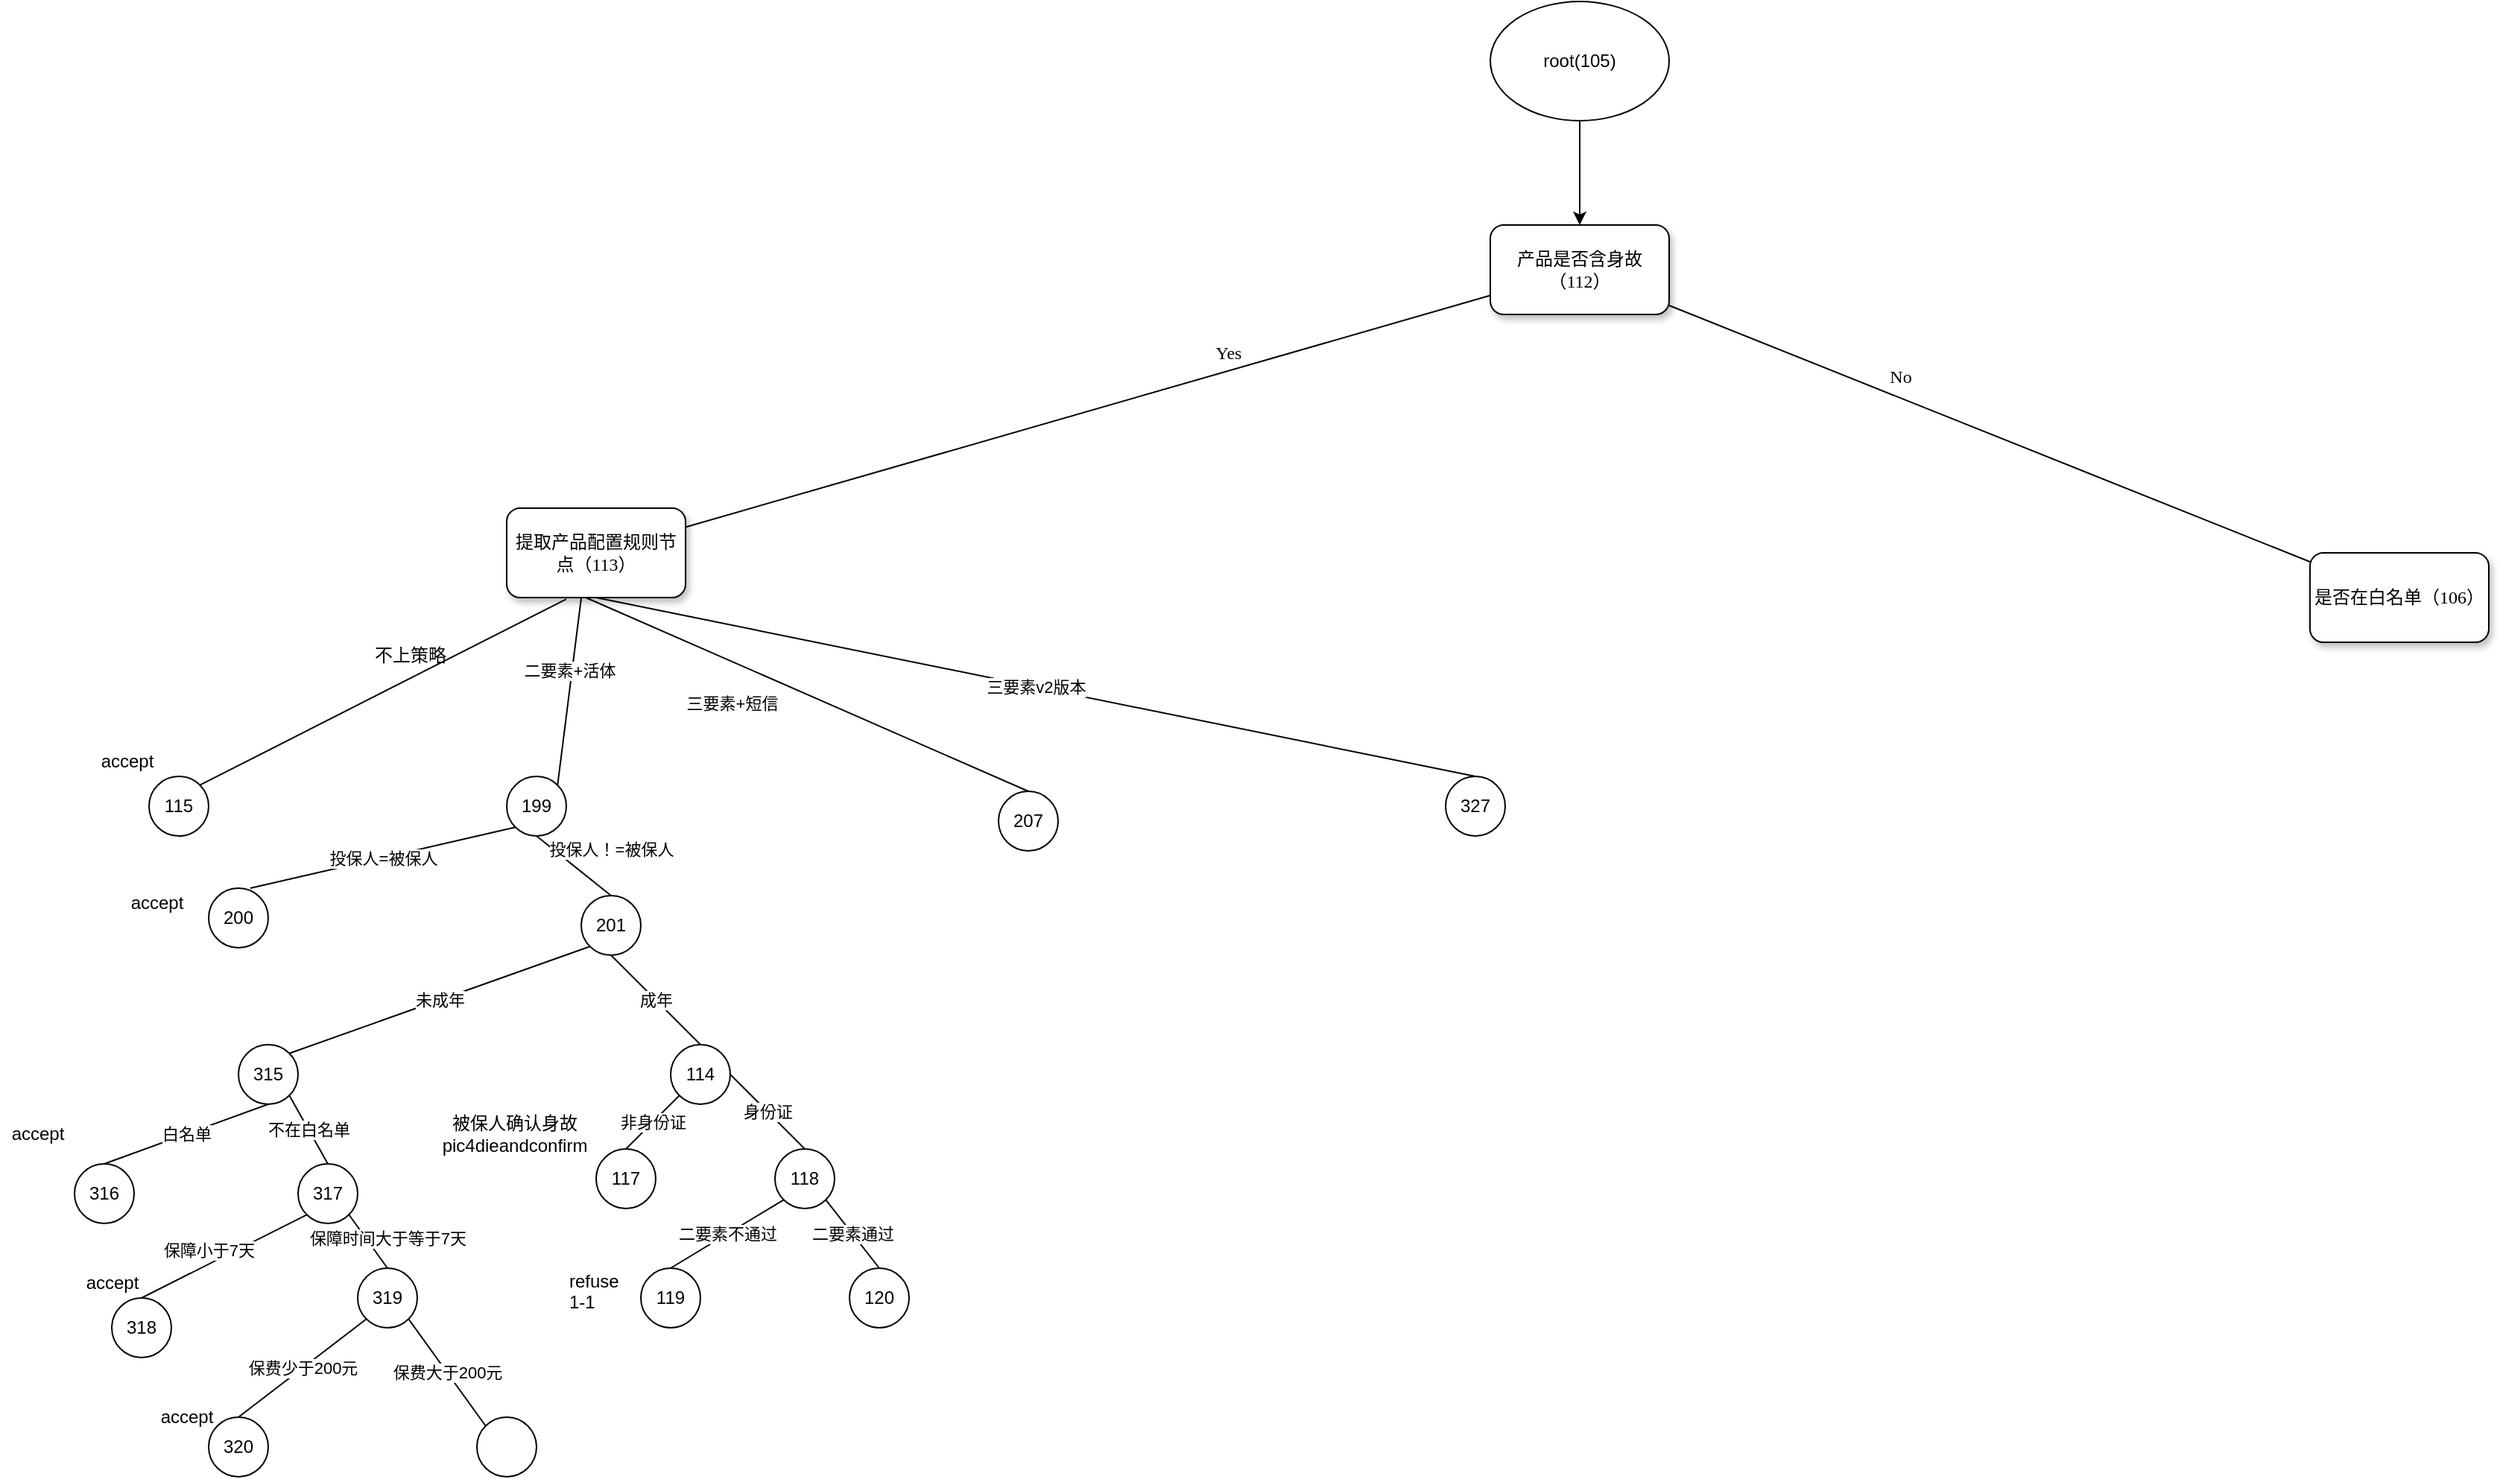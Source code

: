 <mxfile version="13.8.2" type="github">
  <diagram name="Page-1" id="10a91c8b-09ff-31b1-d368-03940ed4cc9e">
    <mxGraphModel dx="2522" dy="1595" grid="1" gridSize="10" guides="1" tooltips="1" connect="1" arrows="1" fold="1" page="1" pageScale="1" pageWidth="1100" pageHeight="850" background="#ffffff" math="0" shadow="0">
      <root>
        <mxCell id="0" />
        <mxCell id="1" parent="0" />
        <mxCell id="62893188c0fa7362-1" value="产品是否含身故（112）" style="whiteSpace=wrap;html=1;rounded=1;shadow=1;labelBackgroundColor=none;strokeWidth=1;fontFamily=Verdana;fontSize=12;align=center;" parent="1" vertex="1">
          <mxGeometry x="940" y="-60" width="120" height="60" as="geometry" />
        </mxCell>
        <mxCell id="62893188c0fa7362-2" value="提取产品配置规则节点（113）" style="whiteSpace=wrap;html=1;rounded=1;shadow=1;labelBackgroundColor=none;strokeWidth=1;fontFamily=Verdana;fontSize=12;align=center;" parent="1" vertex="1">
          <mxGeometry x="280" y="130" width="120" height="60" as="geometry" />
        </mxCell>
        <mxCell id="62893188c0fa7362-3" value="是否在白名单（106）" style="whiteSpace=wrap;html=1;rounded=1;shadow=1;labelBackgroundColor=none;strokeWidth=1;fontFamily=Verdana;fontSize=12;align=center;" parent="1" vertex="1">
          <mxGeometry x="1490" y="160" width="120" height="60" as="geometry" />
        </mxCell>
        <mxCell id="62893188c0fa7362-4" value="No" style="rounded=0;html=1;labelBackgroundColor=none;startArrow=none;startFill=0;startSize=5;endArrow=none;endFill=0;endSize=5;jettySize=auto;orthogonalLoop=1;strokeWidth=1;fontFamily=Verdana;fontSize=12" parent="1" source="62893188c0fa7362-1" target="62893188c0fa7362-3" edge="1">
          <mxGeometry x="-0.3" y="13" relative="1" as="geometry">
            <mxPoint as="offset" />
          </mxGeometry>
        </mxCell>
        <mxCell id="62893188c0fa7362-5" value="Yes" style="rounded=0;html=1;labelBackgroundColor=none;startArrow=none;startFill=0;startSize=5;endArrow=none;endFill=0;endSize=5;jettySize=auto;orthogonalLoop=1;strokeWidth=1;fontFamily=Verdana;fontSize=12" parent="1" source="62893188c0fa7362-1" target="62893188c0fa7362-2" edge="1">
          <mxGeometry x="-0.359" y="-11" relative="1" as="geometry">
            <mxPoint as="offset" />
          </mxGeometry>
        </mxCell>
        <mxCell id="62893188c0fa7362-14" value="不上策略" style="rounded=0;html=1;labelBackgroundColor=none;startArrow=none;startFill=0;startSize=5;endArrow=none;endFill=0;endSize=5;jettySize=auto;orthogonalLoop=1;strokeWidth=1;fontFamily=Verdana;fontSize=12;exitX=0.333;exitY=1.017;exitDx=0;exitDy=0;exitPerimeter=0;entryX=1;entryY=0;entryDx=0;entryDy=0;" parent="1" source="62893188c0fa7362-2" target="k_FtLC-OP6g6ujeGB-re-13" edge="1">
          <mxGeometry x="-0.2" y="-14" relative="1" as="geometry">
            <mxPoint as="offset" />
            <mxPoint x="170" y="309.474" as="targetPoint" />
          </mxGeometry>
        </mxCell>
        <mxCell id="k_FtLC-OP6g6ujeGB-re-54" style="edgeStyle=orthogonalEdgeStyle;rounded=0;orthogonalLoop=1;jettySize=auto;html=1;" edge="1" parent="1" source="k_FtLC-OP6g6ujeGB-re-1" target="62893188c0fa7362-1">
          <mxGeometry relative="1" as="geometry" />
        </mxCell>
        <mxCell id="k_FtLC-OP6g6ujeGB-re-1" value="root(105)" style="ellipse;whiteSpace=wrap;html=1;" vertex="1" parent="1">
          <mxGeometry x="940" y="-210" width="120" height="80" as="geometry" />
        </mxCell>
        <mxCell id="k_FtLC-OP6g6ujeGB-re-12" value="二要素+活体" style="endArrow=none;html=1;exitX=1;exitY=0;exitDx=0;exitDy=0;entryX=0.417;entryY=1;entryDx=0;entryDy=0;entryPerimeter=0;" edge="1" parent="1" source="k_FtLC-OP6g6ujeGB-re-14" target="62893188c0fa7362-2">
          <mxGeometry x="0.211" y="2" width="50" height="50" relative="1" as="geometry">
            <mxPoint x="300" y="310" as="sourcePoint" />
            <mxPoint x="450" y="230" as="targetPoint" />
            <mxPoint as="offset" />
          </mxGeometry>
        </mxCell>
        <mxCell id="k_FtLC-OP6g6ujeGB-re-13" value="115" style="ellipse;whiteSpace=wrap;html=1;aspect=fixed;" vertex="1" parent="1">
          <mxGeometry x="40" y="310" width="40" height="40" as="geometry" />
        </mxCell>
        <mxCell id="k_FtLC-OP6g6ujeGB-re-14" value="199" style="ellipse;whiteSpace=wrap;html=1;aspect=fixed;" vertex="1" parent="1">
          <mxGeometry x="280" y="310" width="40" height="40" as="geometry" />
        </mxCell>
        <mxCell id="k_FtLC-OP6g6ujeGB-re-16" value="207" style="ellipse;whiteSpace=wrap;html=1;aspect=fixed;" vertex="1" parent="1">
          <mxGeometry x="610" y="320" width="40" height="40" as="geometry" />
        </mxCell>
        <mxCell id="k_FtLC-OP6g6ujeGB-re-17" value="" style="endArrow=none;html=1;entryX=0.442;entryY=1;entryDx=0;entryDy=0;entryPerimeter=0;exitX=0.5;exitY=0;exitDx=0;exitDy=0;" edge="1" parent="1" source="k_FtLC-OP6g6ujeGB-re-16" target="62893188c0fa7362-2">
          <mxGeometry width="50" height="50" relative="1" as="geometry">
            <mxPoint x="520" y="450" as="sourcePoint" />
            <mxPoint x="570" y="400" as="targetPoint" />
          </mxGeometry>
        </mxCell>
        <mxCell id="k_FtLC-OP6g6ujeGB-re-18" value="三要素+短信" style="edgeLabel;html=1;align=center;verticalAlign=middle;resizable=0;points=[];" vertex="1" connectable="0" parent="k_FtLC-OP6g6ujeGB-re-17">
          <mxGeometry x="0.241" y="1" relative="1" as="geometry">
            <mxPoint x="-14.44" y="20.15" as="offset" />
          </mxGeometry>
        </mxCell>
        <mxCell id="k_FtLC-OP6g6ujeGB-re-19" value="327" style="ellipse;whiteSpace=wrap;html=1;aspect=fixed;" vertex="1" parent="1">
          <mxGeometry x="910" y="310" width="40" height="40" as="geometry" />
        </mxCell>
        <mxCell id="k_FtLC-OP6g6ujeGB-re-22" value="三要素v2版本" style="endArrow=none;html=1;entryX=0.5;entryY=1;entryDx=0;entryDy=0;exitX=0.5;exitY=0;exitDx=0;exitDy=0;" edge="1" parent="1" source="k_FtLC-OP6g6ujeGB-re-19" target="62893188c0fa7362-2">
          <mxGeometry width="50" height="50" relative="1" as="geometry">
            <mxPoint x="520" y="450" as="sourcePoint" />
            <mxPoint x="570" y="400" as="targetPoint" />
          </mxGeometry>
        </mxCell>
        <mxCell id="k_FtLC-OP6g6ujeGB-re-23" value="accept" style="text;html=1;align=center;verticalAlign=middle;resizable=0;points=[];autosize=1;" vertex="1" parent="1">
          <mxGeometry y="290" width="50" height="20" as="geometry" />
        </mxCell>
        <mxCell id="k_FtLC-OP6g6ujeGB-re-24" value="200" style="ellipse;whiteSpace=wrap;html=1;aspect=fixed;" vertex="1" parent="1">
          <mxGeometry x="80" y="385" width="40" height="40" as="geometry" />
        </mxCell>
        <mxCell id="k_FtLC-OP6g6ujeGB-re-25" value="201" style="ellipse;whiteSpace=wrap;html=1;aspect=fixed;" vertex="1" parent="1">
          <mxGeometry x="330" y="390" width="40" height="40" as="geometry" />
        </mxCell>
        <mxCell id="k_FtLC-OP6g6ujeGB-re-26" value="投保人=被保人" style="endArrow=none;html=1;entryX=0;entryY=1;entryDx=0;entryDy=0;exitX=0.7;exitY=0;exitDx=0;exitDy=0;exitPerimeter=0;" edge="1" parent="1" source="k_FtLC-OP6g6ujeGB-re-24" target="k_FtLC-OP6g6ujeGB-re-14">
          <mxGeometry width="50" height="50" relative="1" as="geometry">
            <mxPoint x="520" y="450" as="sourcePoint" />
            <mxPoint x="570" y="400" as="targetPoint" />
          </mxGeometry>
        </mxCell>
        <mxCell id="k_FtLC-OP6g6ujeGB-re-27" value="投保人！=被保人" style="endArrow=none;html=1;entryX=0.5;entryY=1;entryDx=0;entryDy=0;exitX=0.5;exitY=0;exitDx=0;exitDy=0;" edge="1" parent="1" source="k_FtLC-OP6g6ujeGB-re-25" target="k_FtLC-OP6g6ujeGB-re-14">
          <mxGeometry x="-0.385" y="-24" width="50" height="50" relative="1" as="geometry">
            <mxPoint x="520" y="450" as="sourcePoint" />
            <mxPoint x="570" y="400" as="targetPoint" />
            <mxPoint as="offset" />
          </mxGeometry>
        </mxCell>
        <mxCell id="k_FtLC-OP6g6ujeGB-re-28" value="accept" style="text;html=1;align=center;verticalAlign=middle;resizable=0;points=[];autosize=1;" vertex="1" parent="1">
          <mxGeometry x="20" y="385" width="50" height="20" as="geometry" />
        </mxCell>
        <mxCell id="k_FtLC-OP6g6ujeGB-re-29" value="315" style="ellipse;whiteSpace=wrap;html=1;aspect=fixed;" vertex="1" parent="1">
          <mxGeometry x="100" y="490" width="40" height="40" as="geometry" />
        </mxCell>
        <mxCell id="k_FtLC-OP6g6ujeGB-re-30" value="114" style="ellipse;whiteSpace=wrap;html=1;aspect=fixed;" vertex="1" parent="1">
          <mxGeometry x="390" y="490" width="40" height="40" as="geometry" />
        </mxCell>
        <mxCell id="k_FtLC-OP6g6ujeGB-re-31" value="未成年" style="endArrow=none;html=1;entryX=0;entryY=1;entryDx=0;entryDy=0;exitX=1;exitY=0;exitDx=0;exitDy=0;" edge="1" parent="1" source="k_FtLC-OP6g6ujeGB-re-29" target="k_FtLC-OP6g6ujeGB-re-25">
          <mxGeometry width="50" height="50" relative="1" as="geometry">
            <mxPoint x="520" y="450" as="sourcePoint" />
            <mxPoint x="570" y="400" as="targetPoint" />
          </mxGeometry>
        </mxCell>
        <mxCell id="k_FtLC-OP6g6ujeGB-re-32" value="成年" style="endArrow=none;html=1;entryX=0.5;entryY=1;entryDx=0;entryDy=0;exitX=0.5;exitY=0;exitDx=0;exitDy=0;" edge="1" parent="1" source="k_FtLC-OP6g6ujeGB-re-30" target="k_FtLC-OP6g6ujeGB-re-25">
          <mxGeometry width="50" height="50" relative="1" as="geometry">
            <mxPoint x="520" y="450" as="sourcePoint" />
            <mxPoint x="570" y="400" as="targetPoint" />
          </mxGeometry>
        </mxCell>
        <mxCell id="k_FtLC-OP6g6ujeGB-re-33" value="316" style="ellipse;whiteSpace=wrap;html=1;aspect=fixed;" vertex="1" parent="1">
          <mxGeometry x="-10" y="570" width="40" height="40" as="geometry" />
        </mxCell>
        <mxCell id="k_FtLC-OP6g6ujeGB-re-35" value="白名单" style="endArrow=none;html=1;entryX=0.5;entryY=1;entryDx=0;entryDy=0;exitX=0.5;exitY=0;exitDx=0;exitDy=0;" edge="1" parent="1" source="k_FtLC-OP6g6ujeGB-re-33" target="k_FtLC-OP6g6ujeGB-re-29">
          <mxGeometry width="50" height="50" relative="1" as="geometry">
            <mxPoint x="520" y="450" as="sourcePoint" />
            <mxPoint x="570" y="400" as="targetPoint" />
          </mxGeometry>
        </mxCell>
        <mxCell id="k_FtLC-OP6g6ujeGB-re-37" value="317" style="ellipse;whiteSpace=wrap;html=1;aspect=fixed;" vertex="1" parent="1">
          <mxGeometry x="140" y="570" width="40" height="40" as="geometry" />
        </mxCell>
        <mxCell id="k_FtLC-OP6g6ujeGB-re-38" value="accept" style="text;html=1;align=center;verticalAlign=middle;resizable=0;points=[];autosize=1;" vertex="1" parent="1">
          <mxGeometry x="-60" y="540" width="50" height="20" as="geometry" />
        </mxCell>
        <mxCell id="k_FtLC-OP6g6ujeGB-re-39" value="不在白名单" style="endArrow=none;html=1;entryX=1;entryY=1;entryDx=0;entryDy=0;exitX=0.5;exitY=0;exitDx=0;exitDy=0;" edge="1" parent="1" source="k_FtLC-OP6g6ujeGB-re-37" target="k_FtLC-OP6g6ujeGB-re-29">
          <mxGeometry width="50" height="50" relative="1" as="geometry">
            <mxPoint x="520" y="450" as="sourcePoint" />
            <mxPoint x="570" y="400" as="targetPoint" />
          </mxGeometry>
        </mxCell>
        <mxCell id="k_FtLC-OP6g6ujeGB-re-40" value="318" style="ellipse;whiteSpace=wrap;html=1;aspect=fixed;" vertex="1" parent="1">
          <mxGeometry x="15" y="660" width="40" height="40" as="geometry" />
        </mxCell>
        <mxCell id="k_FtLC-OP6g6ujeGB-re-41" value="319" style="ellipse;whiteSpace=wrap;html=1;aspect=fixed;" vertex="1" parent="1">
          <mxGeometry x="180" y="640" width="40" height="40" as="geometry" />
        </mxCell>
        <mxCell id="k_FtLC-OP6g6ujeGB-re-42" value="" style="endArrow=none;html=1;entryX=0;entryY=1;entryDx=0;entryDy=0;exitX=0.5;exitY=0;exitDx=0;exitDy=0;" edge="1" parent="1" source="k_FtLC-OP6g6ujeGB-re-40" target="k_FtLC-OP6g6ujeGB-re-37">
          <mxGeometry width="50" height="50" relative="1" as="geometry">
            <mxPoint x="520" y="450" as="sourcePoint" />
            <mxPoint x="570" y="400" as="targetPoint" />
          </mxGeometry>
        </mxCell>
        <mxCell id="k_FtLC-OP6g6ujeGB-re-43" value="保障小于7天" style="edgeLabel;html=1;align=center;verticalAlign=middle;resizable=0;points=[];" vertex="1" connectable="0" parent="k_FtLC-OP6g6ujeGB-re-42">
          <mxGeometry x="0.289" y="-4" relative="1" as="geometry">
            <mxPoint x="-28.35" as="offset" />
          </mxGeometry>
        </mxCell>
        <mxCell id="k_FtLC-OP6g6ujeGB-re-44" value="accept" style="text;html=1;align=center;verticalAlign=middle;resizable=0;points=[];autosize=1;" vertex="1" parent="1">
          <mxGeometry x="-10" y="640" width="50" height="20" as="geometry" />
        </mxCell>
        <mxCell id="k_FtLC-OP6g6ujeGB-re-45" value="保障时间大于等于7天" style="endArrow=none;html=1;entryX=1;entryY=1;entryDx=0;entryDy=0;exitX=0.5;exitY=0;exitDx=0;exitDy=0;" edge="1" parent="1" source="k_FtLC-OP6g6ujeGB-re-41" target="k_FtLC-OP6g6ujeGB-re-37">
          <mxGeometry x="-0.266" y="-12" width="50" height="50" relative="1" as="geometry">
            <mxPoint x="520" y="450" as="sourcePoint" />
            <mxPoint x="570" y="400" as="targetPoint" />
            <mxPoint as="offset" />
          </mxGeometry>
        </mxCell>
        <mxCell id="k_FtLC-OP6g6ujeGB-re-46" value="320" style="ellipse;whiteSpace=wrap;html=1;aspect=fixed;" vertex="1" parent="1">
          <mxGeometry x="80" y="740" width="40" height="40" as="geometry" />
        </mxCell>
        <mxCell id="k_FtLC-OP6g6ujeGB-re-47" value="保费少于200元" style="endArrow=none;html=1;entryX=0;entryY=1;entryDx=0;entryDy=0;exitX=0.5;exitY=0;exitDx=0;exitDy=0;" edge="1" parent="1" source="k_FtLC-OP6g6ujeGB-re-46" target="k_FtLC-OP6g6ujeGB-re-41">
          <mxGeometry width="50" height="50" relative="1" as="geometry">
            <mxPoint x="520" y="450" as="sourcePoint" />
            <mxPoint x="570" y="400" as="targetPoint" />
          </mxGeometry>
        </mxCell>
        <mxCell id="k_FtLC-OP6g6ujeGB-re-48" value="accept" style="text;html=1;align=center;verticalAlign=middle;resizable=0;points=[];autosize=1;" vertex="1" parent="1">
          <mxGeometry x="40" y="730" width="50" height="20" as="geometry" />
        </mxCell>
        <mxCell id="k_FtLC-OP6g6ujeGB-re-50" value="" style="ellipse;whiteSpace=wrap;html=1;aspect=fixed;" vertex="1" parent="1">
          <mxGeometry x="260" y="740" width="40" height="40" as="geometry" />
        </mxCell>
        <mxCell id="k_FtLC-OP6g6ujeGB-re-51" value="保费大于200元" style="endArrow=none;html=1;entryX=1;entryY=1;entryDx=0;entryDy=0;exitX=0;exitY=0;exitDx=0;exitDy=0;" edge="1" parent="1" source="k_FtLC-OP6g6ujeGB-re-50" target="k_FtLC-OP6g6ujeGB-re-41">
          <mxGeometry width="50" height="50" relative="1" as="geometry">
            <mxPoint x="520" y="450" as="sourcePoint" />
            <mxPoint x="570" y="400" as="targetPoint" />
          </mxGeometry>
        </mxCell>
        <mxCell id="k_FtLC-OP6g6ujeGB-re-53" value="117" style="ellipse;whiteSpace=wrap;html=1;aspect=fixed;" vertex="1" parent="1">
          <mxGeometry x="340" y="560" width="40" height="40" as="geometry" />
        </mxCell>
        <mxCell id="k_FtLC-OP6g6ujeGB-re-56" value="非身份证" style="endArrow=none;html=1;entryX=0;entryY=1;entryDx=0;entryDy=0;exitX=0.5;exitY=0;exitDx=0;exitDy=0;" edge="1" parent="1" source="k_FtLC-OP6g6ujeGB-re-53" target="k_FtLC-OP6g6ujeGB-re-30">
          <mxGeometry width="50" height="50" relative="1" as="geometry">
            <mxPoint x="420" y="480" as="sourcePoint" />
            <mxPoint x="470" y="430" as="targetPoint" />
          </mxGeometry>
        </mxCell>
        <mxCell id="k_FtLC-OP6g6ujeGB-re-57" value="被保人确认身故&lt;br&gt;pic4dieandconfirm" style="text;html=1;align=center;verticalAlign=middle;resizable=0;points=[];autosize=1;" vertex="1" parent="1">
          <mxGeometry x="230" y="535" width="110" height="30" as="geometry" />
        </mxCell>
        <mxCell id="k_FtLC-OP6g6ujeGB-re-58" value="118" style="ellipse;whiteSpace=wrap;html=1;aspect=fixed;" vertex="1" parent="1">
          <mxGeometry x="460" y="560" width="40" height="40" as="geometry" />
        </mxCell>
        <mxCell id="k_FtLC-OP6g6ujeGB-re-59" value="身份证" style="endArrow=none;html=1;entryX=1;entryY=0.5;entryDx=0;entryDy=0;exitX=0.5;exitY=0;exitDx=0;exitDy=0;" edge="1" parent="1" source="k_FtLC-OP6g6ujeGB-re-58" target="k_FtLC-OP6g6ujeGB-re-30">
          <mxGeometry width="50" height="50" relative="1" as="geometry">
            <mxPoint x="420" y="480" as="sourcePoint" />
            <mxPoint x="470" y="430" as="targetPoint" />
          </mxGeometry>
        </mxCell>
        <mxCell id="k_FtLC-OP6g6ujeGB-re-60" value="119" style="ellipse;whiteSpace=wrap;html=1;aspect=fixed;" vertex="1" parent="1">
          <mxGeometry x="370" y="640" width="40" height="40" as="geometry" />
        </mxCell>
        <mxCell id="k_FtLC-OP6g6ujeGB-re-61" value="二要素不通过" style="endArrow=none;html=1;entryX=0;entryY=1;entryDx=0;entryDy=0;exitX=0.5;exitY=0;exitDx=0;exitDy=0;" edge="1" parent="1" source="k_FtLC-OP6g6ujeGB-re-60" target="k_FtLC-OP6g6ujeGB-re-58">
          <mxGeometry width="50" height="50" relative="1" as="geometry">
            <mxPoint x="420" y="480" as="sourcePoint" />
            <mxPoint x="470" y="430" as="targetPoint" />
          </mxGeometry>
        </mxCell>
        <mxCell id="k_FtLC-OP6g6ujeGB-re-62" value="120" style="ellipse;whiteSpace=wrap;html=1;aspect=fixed;" vertex="1" parent="1">
          <mxGeometry x="510" y="640" width="40" height="40" as="geometry" />
        </mxCell>
        <mxCell id="k_FtLC-OP6g6ujeGB-re-63" value="二要素通过" style="endArrow=none;html=1;entryX=1;entryY=1;entryDx=0;entryDy=0;exitX=0.5;exitY=0;exitDx=0;exitDy=0;" edge="1" parent="1" source="k_FtLC-OP6g6ujeGB-re-62" target="k_FtLC-OP6g6ujeGB-re-58">
          <mxGeometry width="50" height="50" relative="1" as="geometry">
            <mxPoint x="420" y="480" as="sourcePoint" />
            <mxPoint x="470" y="430" as="targetPoint" />
          </mxGeometry>
        </mxCell>
        <mxCell id="k_FtLC-OP6g6ujeGB-re-64" value="refuse&amp;nbsp;&lt;br&gt;1-1" style="text;whiteSpace=wrap;html=1;" vertex="1" parent="1">
          <mxGeometry x="320" y="635" width="40" height="30" as="geometry" />
        </mxCell>
      </root>
    </mxGraphModel>
  </diagram>
</mxfile>
